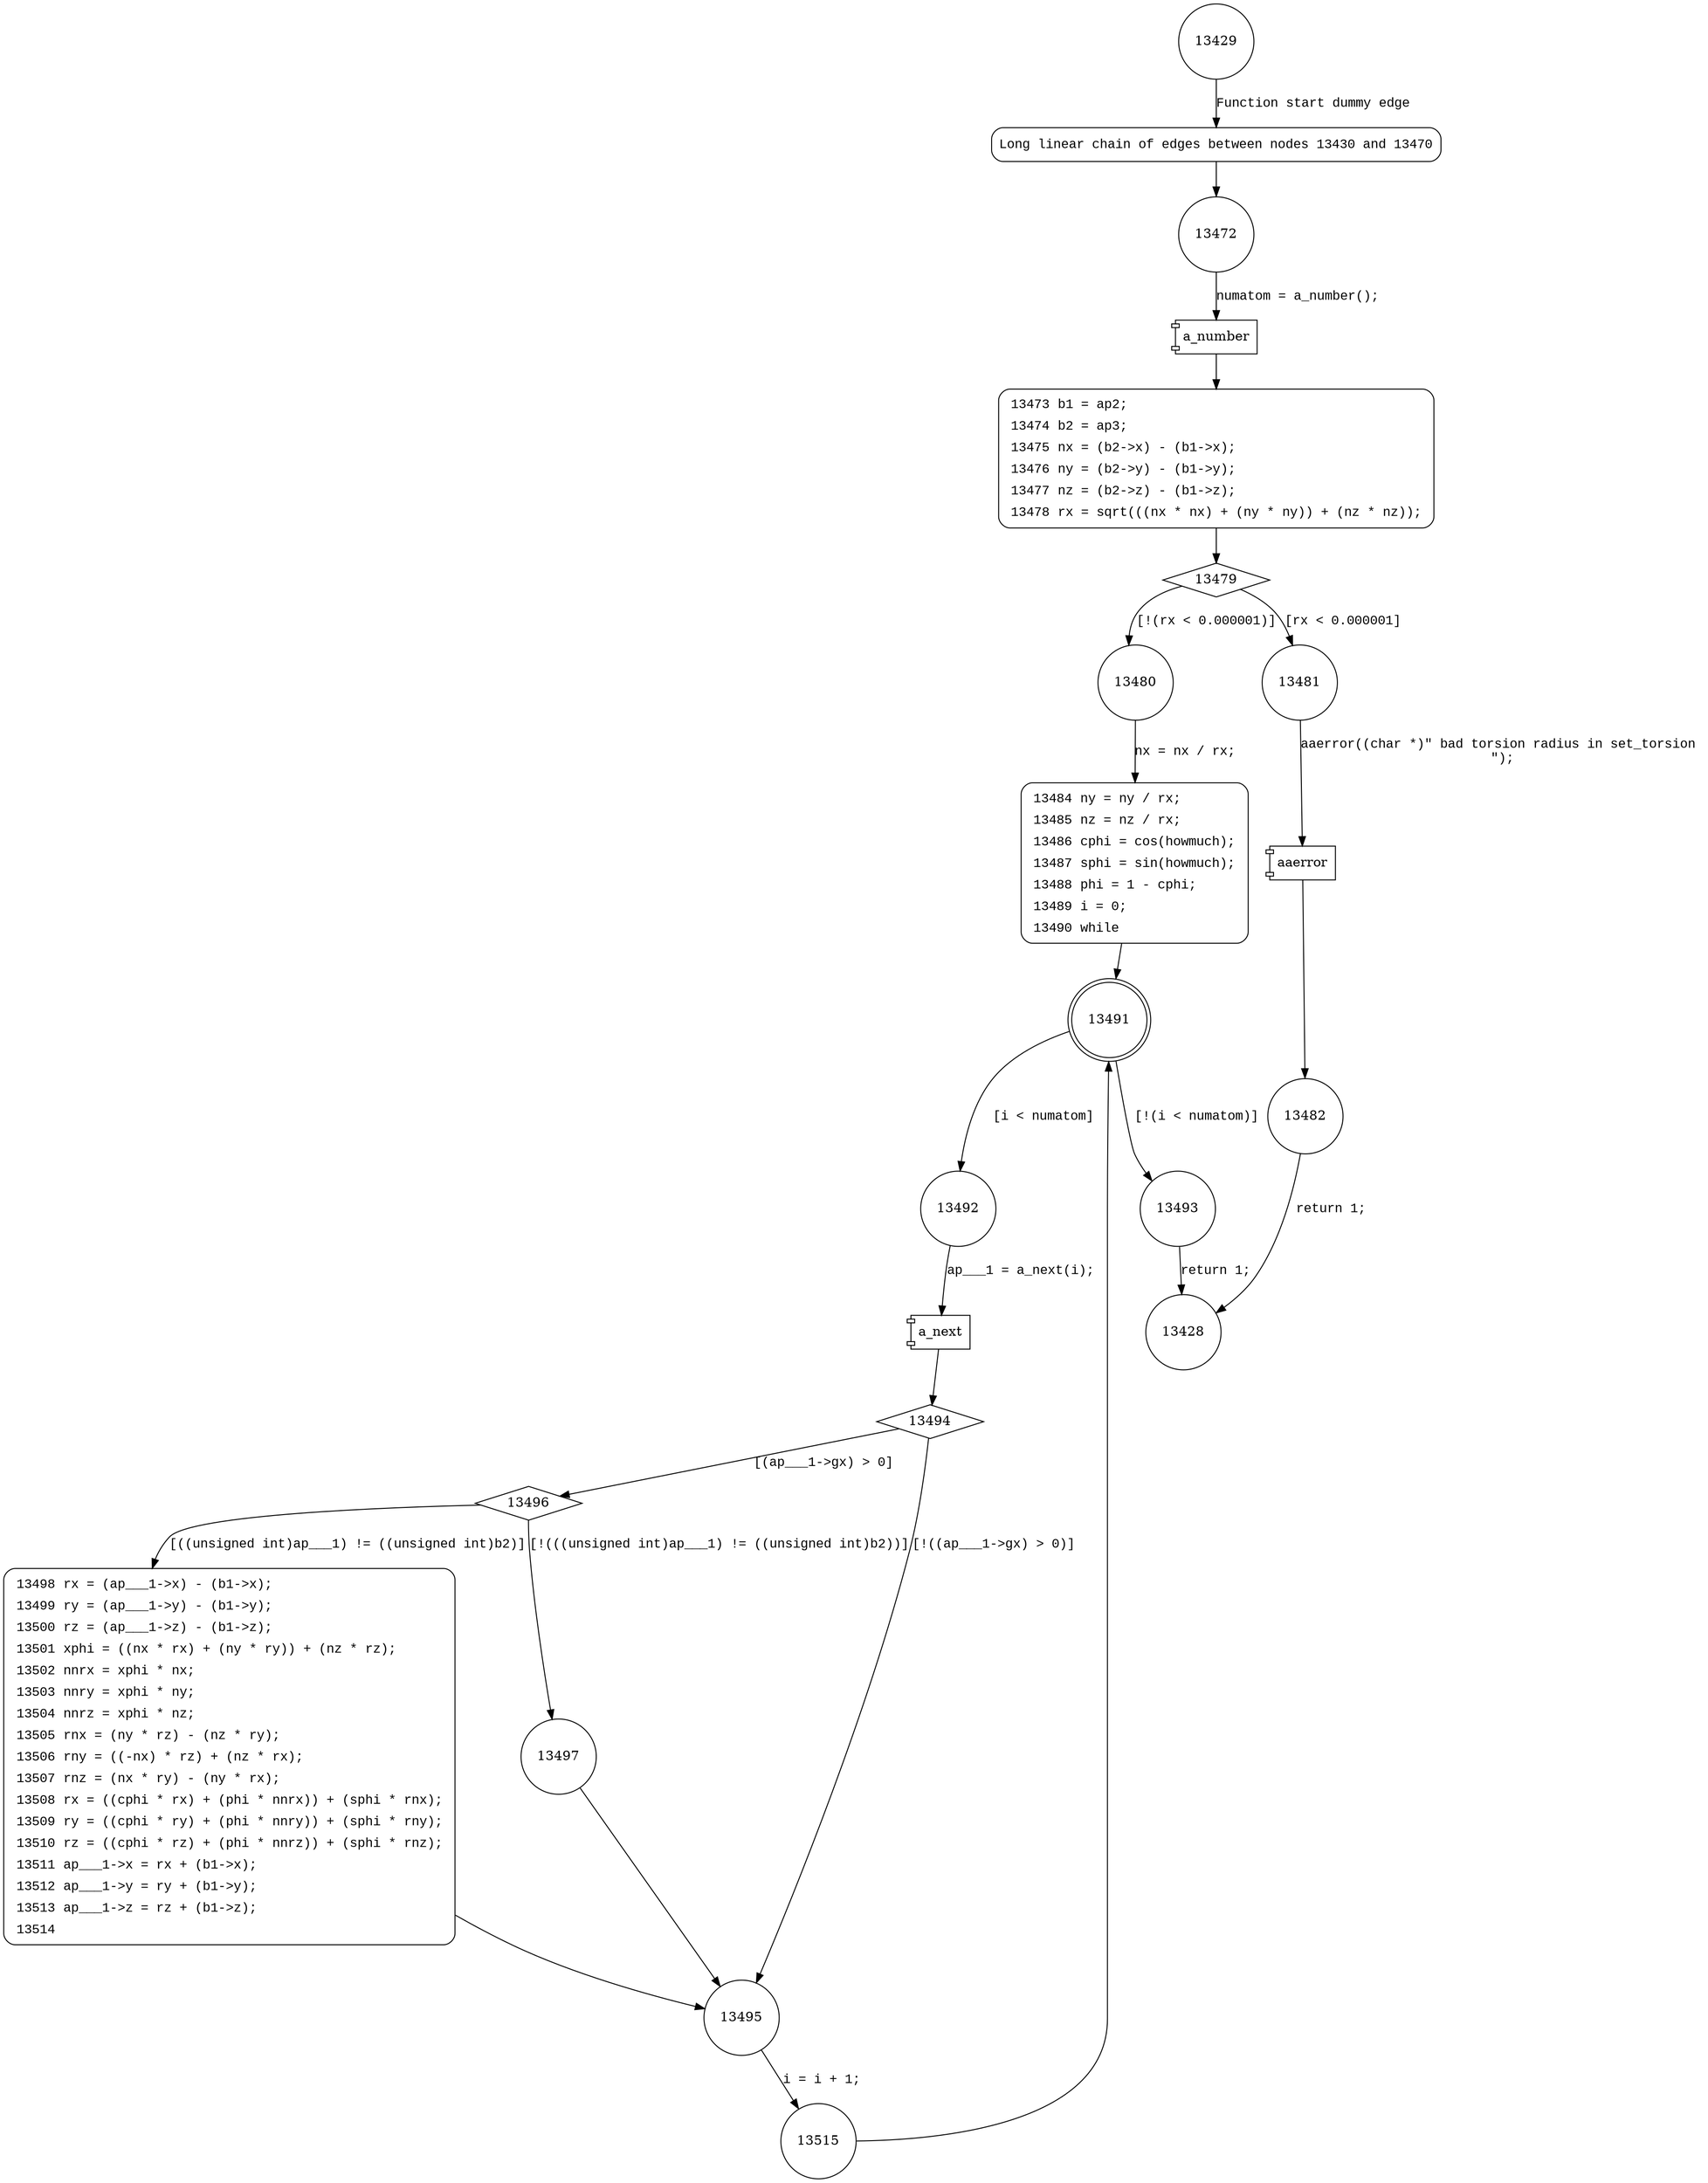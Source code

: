 digraph set_torsion {
13429 [shape="circle"]
13430 [shape="circle"]
13472 [shape="circle"]
13473 [shape="circle"]
13479 [shape="diamond"]
13480 [shape="circle"]
13481 [shape="circle"]
13482 [shape="circle"]
13484 [shape="circle"]
13491 [shape="doublecircle"]
13493 [shape="circle"]
13492 [shape="circle"]
13494 [shape="diamond"]
13495 [shape="circle"]
13496 [shape="diamond"]
13497 [shape="circle"]
13498 [shape="circle"]
13515 [shape="circle"]
13428 [shape="circle"]
13430 [style="filled,bold" penwidth="1" fillcolor="white" fontname="Courier New" shape="Mrecord" label="Long linear chain of edges between nodes 13430 and 13470"]
13430 -> 13472[label=""]
13473 [style="filled,bold" penwidth="1" fillcolor="white" fontname="Courier New" shape="Mrecord" label=<<table border="0" cellborder="0" cellpadding="3" bgcolor="white"><tr><td align="right">13473</td><td align="left">b1 = ap2;</td></tr><tr><td align="right">13474</td><td align="left">b2 = ap3;</td></tr><tr><td align="right">13475</td><td align="left">nx = (b2-&gt;x) - (b1-&gt;x);</td></tr><tr><td align="right">13476</td><td align="left">ny = (b2-&gt;y) - (b1-&gt;y);</td></tr><tr><td align="right">13477</td><td align="left">nz = (b2-&gt;z) - (b1-&gt;z);</td></tr><tr><td align="right">13478</td><td align="left">rx = sqrt(((nx * nx) + (ny * ny)) + (nz * nz));</td></tr></table>>]
13473 -> 13479[label=""]
13484 [style="filled,bold" penwidth="1" fillcolor="white" fontname="Courier New" shape="Mrecord" label=<<table border="0" cellborder="0" cellpadding="3" bgcolor="white"><tr><td align="right">13484</td><td align="left">ny = ny / rx;</td></tr><tr><td align="right">13485</td><td align="left">nz = nz / rx;</td></tr><tr><td align="right">13486</td><td align="left">cphi = cos(howmuch);</td></tr><tr><td align="right">13487</td><td align="left">sphi = sin(howmuch);</td></tr><tr><td align="right">13488</td><td align="left">phi = 1 - cphi;</td></tr><tr><td align="right">13489</td><td align="left">i = 0;</td></tr><tr><td align="right">13490</td><td align="left">while</td></tr></table>>]
13484 -> 13491[label=""]
13498 [style="filled,bold" penwidth="1" fillcolor="white" fontname="Courier New" shape="Mrecord" label=<<table border="0" cellborder="0" cellpadding="3" bgcolor="white"><tr><td align="right">13498</td><td align="left">rx = (ap___1-&gt;x) - (b1-&gt;x);</td></tr><tr><td align="right">13499</td><td align="left">ry = (ap___1-&gt;y) - (b1-&gt;y);</td></tr><tr><td align="right">13500</td><td align="left">rz = (ap___1-&gt;z) - (b1-&gt;z);</td></tr><tr><td align="right">13501</td><td align="left">xphi = ((nx * rx) + (ny * ry)) + (nz * rz);</td></tr><tr><td align="right">13502</td><td align="left">nnrx = xphi * nx;</td></tr><tr><td align="right">13503</td><td align="left">nnry = xphi * ny;</td></tr><tr><td align="right">13504</td><td align="left">nnrz = xphi * nz;</td></tr><tr><td align="right">13505</td><td align="left">rnx = (ny * rz) - (nz * ry);</td></tr><tr><td align="right">13506</td><td align="left">rny = ((-nx) * rz) + (nz * rx);</td></tr><tr><td align="right">13507</td><td align="left">rnz = (nx * ry) - (ny * rx);</td></tr><tr><td align="right">13508</td><td align="left">rx = ((cphi * rx) + (phi * nnrx)) + (sphi * rnx);</td></tr><tr><td align="right">13509</td><td align="left">ry = ((cphi * ry) + (phi * nnry)) + (sphi * rny);</td></tr><tr><td align="right">13510</td><td align="left">rz = ((cphi * rz) + (phi * nnrz)) + (sphi * rnz);</td></tr><tr><td align="right">13511</td><td align="left">ap___1-&gt;x = rx + (b1-&gt;x);</td></tr><tr><td align="right">13512</td><td align="left">ap___1-&gt;y = ry + (b1-&gt;y);</td></tr><tr><td align="right">13513</td><td align="left">ap___1-&gt;z = rz + (b1-&gt;z);</td></tr><tr><td align="right">13514</td><td align="left"></td></tr></table>>]
13498 -> 13495[label=""]
13429 -> 13430 [label="Function start dummy edge" fontname="Courier New"]
100081 [shape="component" label="a_number"]
13472 -> 100081 [label="numatom = a_number();" fontname="Courier New"]
100081 -> 13473 [label="" fontname="Courier New"]
13479 -> 13480 [label="[!(rx < 0.000001)]" fontname="Courier New"]
13479 -> 13481 [label="[rx < 0.000001]" fontname="Courier New"]
100082 [shape="component" label="aaerror"]
13481 -> 100082 [label="aaerror((char *)\" bad torsion radius in set_torsion \n\");" fontname="Courier New"]
100082 -> 13482 [label="" fontname="Courier New"]
13480 -> 13484 [label="nx = nx / rx;" fontname="Courier New"]
13491 -> 13493 [label="[!(i < numatom)]" fontname="Courier New"]
13491 -> 13492 [label="[i < numatom]" fontname="Courier New"]
100083 [shape="component" label="a_next"]
13492 -> 100083 [label="ap___1 = a_next(i);" fontname="Courier New"]
100083 -> 13494 [label="" fontname="Courier New"]
13494 -> 13495 [label="[!((ap___1->gx) > 0)]" fontname="Courier New"]
13494 -> 13496 [label="[(ap___1->gx) > 0]" fontname="Courier New"]
13496 -> 13497 [label="[!(((unsigned int)ap___1) != ((unsigned int)b2))]" fontname="Courier New"]
13496 -> 13498 [label="[((unsigned int)ap___1) != ((unsigned int)b2)]" fontname="Courier New"]
13495 -> 13515 [label="i = i + 1;" fontname="Courier New"]
13497 -> 13495 [label="" fontname="Courier New"]
13482 -> 13428 [label="return 1;" fontname="Courier New"]
13515 -> 13491 [label="" fontname="Courier New"]
13493 -> 13428 [label="return 1;" fontname="Courier New"]
}